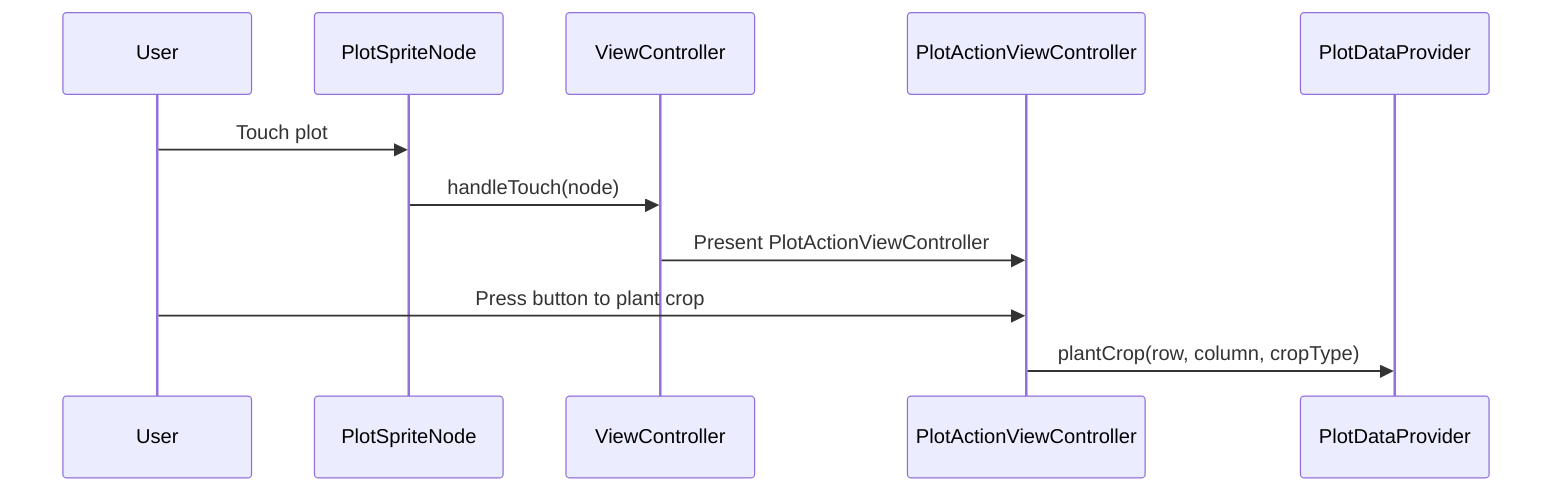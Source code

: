 sequenceDiagram
    participant User
    participant PlotSpriteNode
    participant ViewController
    participant PlotActionViewController
    participant PlotDataProvider

    User->>PlotSpriteNode: Touch plot
    PlotSpriteNode->>ViewController: handleTouch(node)
    ViewController->>PlotActionViewController: Present PlotActionViewController
    User->>PlotActionViewController: Press button to plant crop
    PlotActionViewController->>PlotDataProvider: plantCrop(row, column, cropType)
